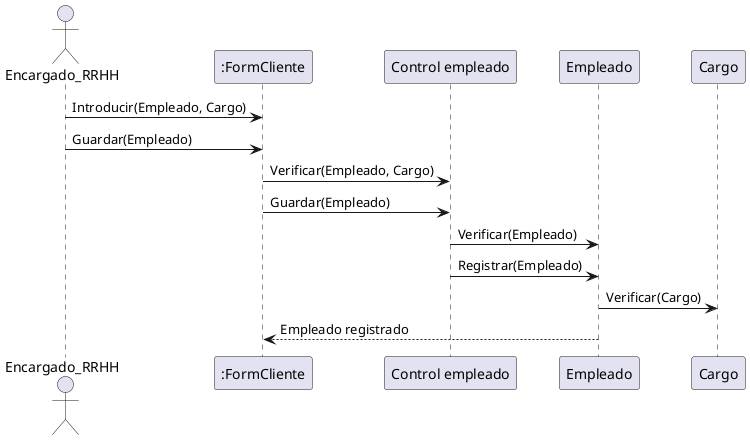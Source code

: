@startuml 2. Gestionar RRHH

actor Encargado_RRHH


Encargado_RRHH -> ":FormCliente": Introducir(Empleado, Cargo)

Encargado_RRHH -> ":FormCliente": Guardar(Empleado) 

":FormCliente" -> "Control empleado": Verificar(Empleado, Cargo)
":FormCliente" -> "Control empleado": Guardar(Empleado)

"Control empleado" -> "Empleado": Verificar(Empleado)

"Control empleado" -> "Empleado": Registrar(Empleado)

"Empleado" -> "Cargo": Verificar(Cargo)


"Empleado"--> ":FormCliente":Empleado registrado




@enduml